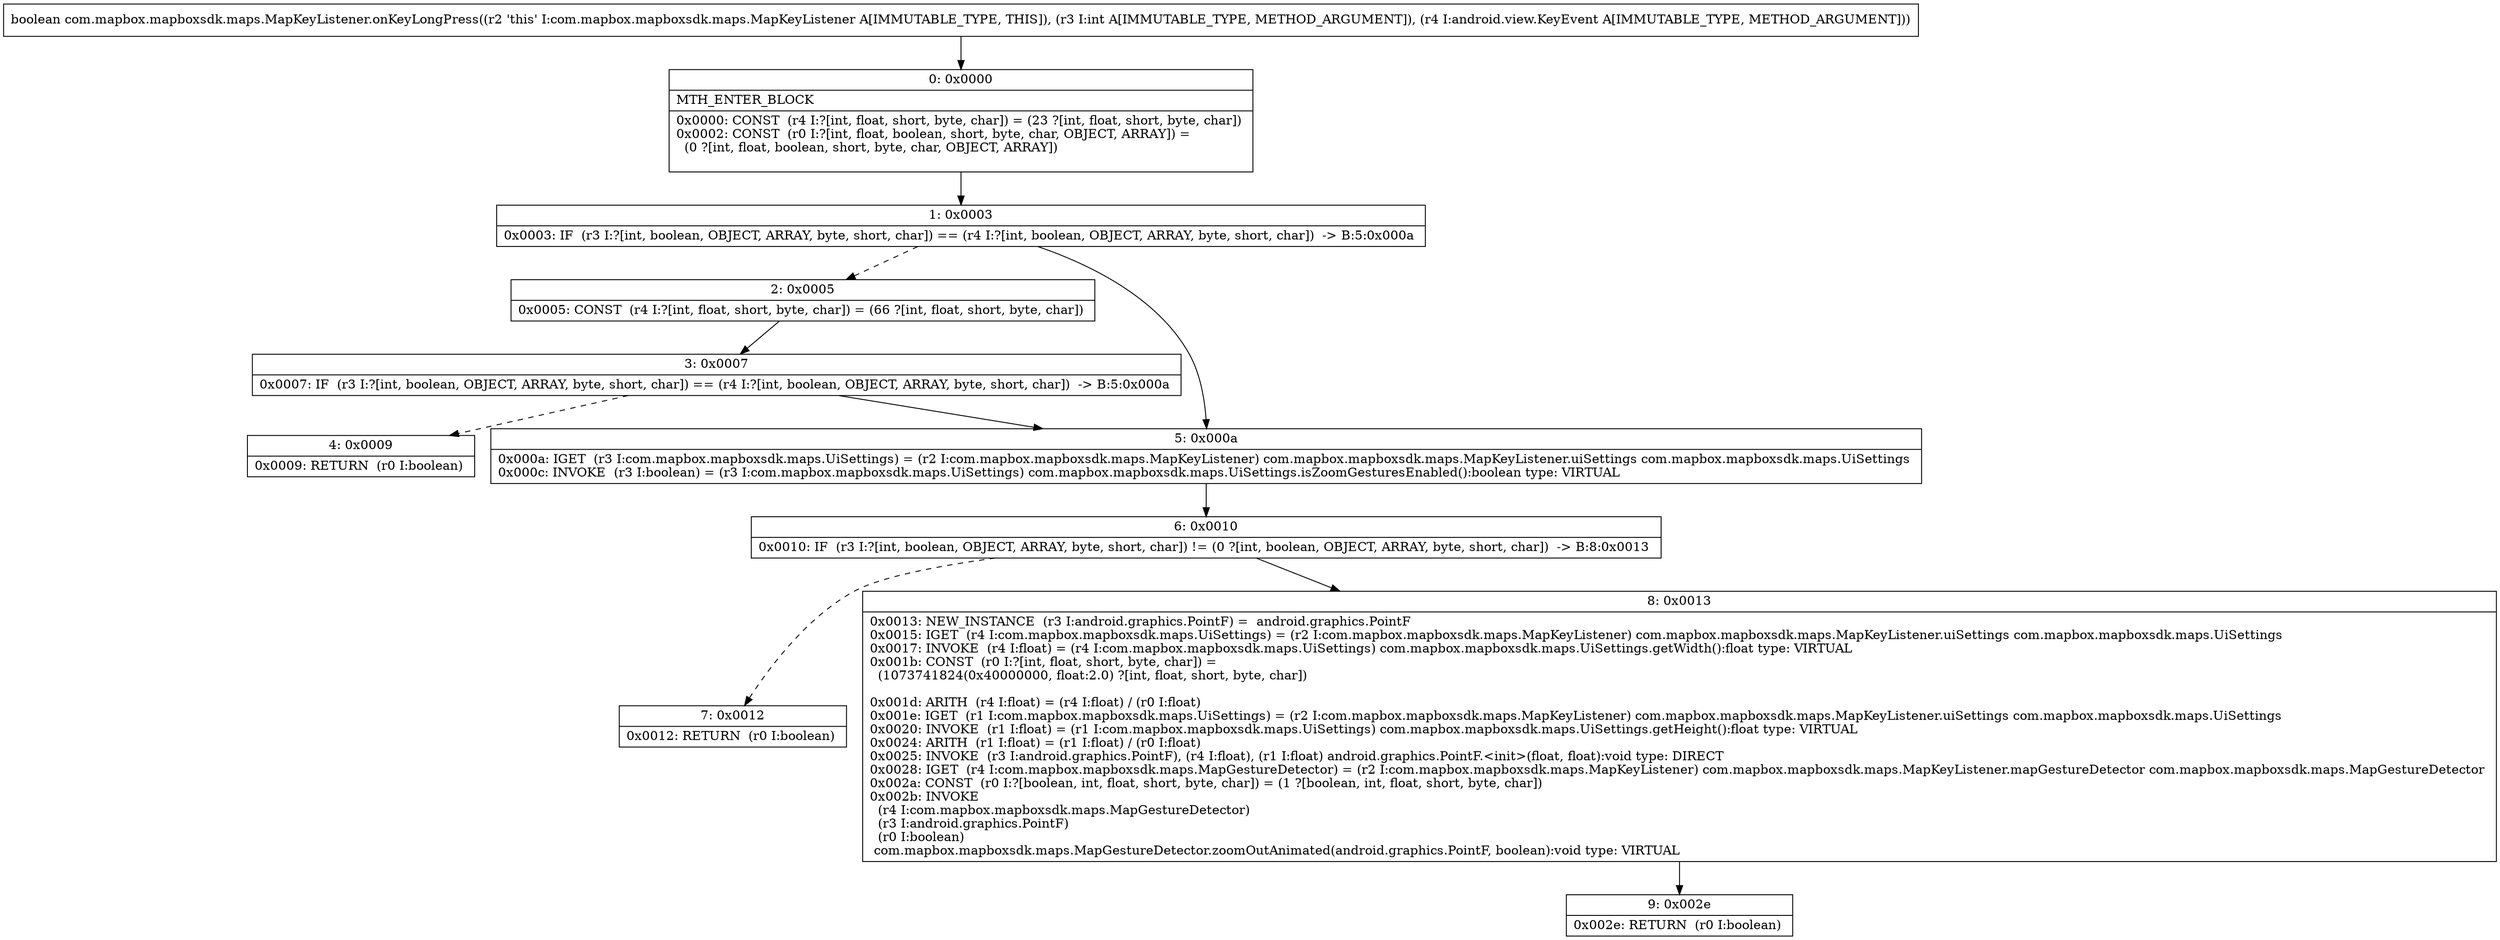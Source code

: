 digraph "CFG forcom.mapbox.mapboxsdk.maps.MapKeyListener.onKeyLongPress(ILandroid\/view\/KeyEvent;)Z" {
Node_0 [shape=record,label="{0\:\ 0x0000|MTH_ENTER_BLOCK\l|0x0000: CONST  (r4 I:?[int, float, short, byte, char]) = (23 ?[int, float, short, byte, char]) \l0x0002: CONST  (r0 I:?[int, float, boolean, short, byte, char, OBJECT, ARRAY]) = \l  (0 ?[int, float, boolean, short, byte, char, OBJECT, ARRAY])\l \l}"];
Node_1 [shape=record,label="{1\:\ 0x0003|0x0003: IF  (r3 I:?[int, boolean, OBJECT, ARRAY, byte, short, char]) == (r4 I:?[int, boolean, OBJECT, ARRAY, byte, short, char])  \-\> B:5:0x000a \l}"];
Node_2 [shape=record,label="{2\:\ 0x0005|0x0005: CONST  (r4 I:?[int, float, short, byte, char]) = (66 ?[int, float, short, byte, char]) \l}"];
Node_3 [shape=record,label="{3\:\ 0x0007|0x0007: IF  (r3 I:?[int, boolean, OBJECT, ARRAY, byte, short, char]) == (r4 I:?[int, boolean, OBJECT, ARRAY, byte, short, char])  \-\> B:5:0x000a \l}"];
Node_4 [shape=record,label="{4\:\ 0x0009|0x0009: RETURN  (r0 I:boolean) \l}"];
Node_5 [shape=record,label="{5\:\ 0x000a|0x000a: IGET  (r3 I:com.mapbox.mapboxsdk.maps.UiSettings) = (r2 I:com.mapbox.mapboxsdk.maps.MapKeyListener) com.mapbox.mapboxsdk.maps.MapKeyListener.uiSettings com.mapbox.mapboxsdk.maps.UiSettings \l0x000c: INVOKE  (r3 I:boolean) = (r3 I:com.mapbox.mapboxsdk.maps.UiSettings) com.mapbox.mapboxsdk.maps.UiSettings.isZoomGesturesEnabled():boolean type: VIRTUAL \l}"];
Node_6 [shape=record,label="{6\:\ 0x0010|0x0010: IF  (r3 I:?[int, boolean, OBJECT, ARRAY, byte, short, char]) != (0 ?[int, boolean, OBJECT, ARRAY, byte, short, char])  \-\> B:8:0x0013 \l}"];
Node_7 [shape=record,label="{7\:\ 0x0012|0x0012: RETURN  (r0 I:boolean) \l}"];
Node_8 [shape=record,label="{8\:\ 0x0013|0x0013: NEW_INSTANCE  (r3 I:android.graphics.PointF) =  android.graphics.PointF \l0x0015: IGET  (r4 I:com.mapbox.mapboxsdk.maps.UiSettings) = (r2 I:com.mapbox.mapboxsdk.maps.MapKeyListener) com.mapbox.mapboxsdk.maps.MapKeyListener.uiSettings com.mapbox.mapboxsdk.maps.UiSettings \l0x0017: INVOKE  (r4 I:float) = (r4 I:com.mapbox.mapboxsdk.maps.UiSettings) com.mapbox.mapboxsdk.maps.UiSettings.getWidth():float type: VIRTUAL \l0x001b: CONST  (r0 I:?[int, float, short, byte, char]) = \l  (1073741824(0x40000000, float:2.0) ?[int, float, short, byte, char])\l \l0x001d: ARITH  (r4 I:float) = (r4 I:float) \/ (r0 I:float) \l0x001e: IGET  (r1 I:com.mapbox.mapboxsdk.maps.UiSettings) = (r2 I:com.mapbox.mapboxsdk.maps.MapKeyListener) com.mapbox.mapboxsdk.maps.MapKeyListener.uiSettings com.mapbox.mapboxsdk.maps.UiSettings \l0x0020: INVOKE  (r1 I:float) = (r1 I:com.mapbox.mapboxsdk.maps.UiSettings) com.mapbox.mapboxsdk.maps.UiSettings.getHeight():float type: VIRTUAL \l0x0024: ARITH  (r1 I:float) = (r1 I:float) \/ (r0 I:float) \l0x0025: INVOKE  (r3 I:android.graphics.PointF), (r4 I:float), (r1 I:float) android.graphics.PointF.\<init\>(float, float):void type: DIRECT \l0x0028: IGET  (r4 I:com.mapbox.mapboxsdk.maps.MapGestureDetector) = (r2 I:com.mapbox.mapboxsdk.maps.MapKeyListener) com.mapbox.mapboxsdk.maps.MapKeyListener.mapGestureDetector com.mapbox.mapboxsdk.maps.MapGestureDetector \l0x002a: CONST  (r0 I:?[boolean, int, float, short, byte, char]) = (1 ?[boolean, int, float, short, byte, char]) \l0x002b: INVOKE  \l  (r4 I:com.mapbox.mapboxsdk.maps.MapGestureDetector)\l  (r3 I:android.graphics.PointF)\l  (r0 I:boolean)\l com.mapbox.mapboxsdk.maps.MapGestureDetector.zoomOutAnimated(android.graphics.PointF, boolean):void type: VIRTUAL \l}"];
Node_9 [shape=record,label="{9\:\ 0x002e|0x002e: RETURN  (r0 I:boolean) \l}"];
MethodNode[shape=record,label="{boolean com.mapbox.mapboxsdk.maps.MapKeyListener.onKeyLongPress((r2 'this' I:com.mapbox.mapboxsdk.maps.MapKeyListener A[IMMUTABLE_TYPE, THIS]), (r3 I:int A[IMMUTABLE_TYPE, METHOD_ARGUMENT]), (r4 I:android.view.KeyEvent A[IMMUTABLE_TYPE, METHOD_ARGUMENT])) }"];
MethodNode -> Node_0;
Node_0 -> Node_1;
Node_1 -> Node_2[style=dashed];
Node_1 -> Node_5;
Node_2 -> Node_3;
Node_3 -> Node_4[style=dashed];
Node_3 -> Node_5;
Node_5 -> Node_6;
Node_6 -> Node_7[style=dashed];
Node_6 -> Node_8;
Node_8 -> Node_9;
}

